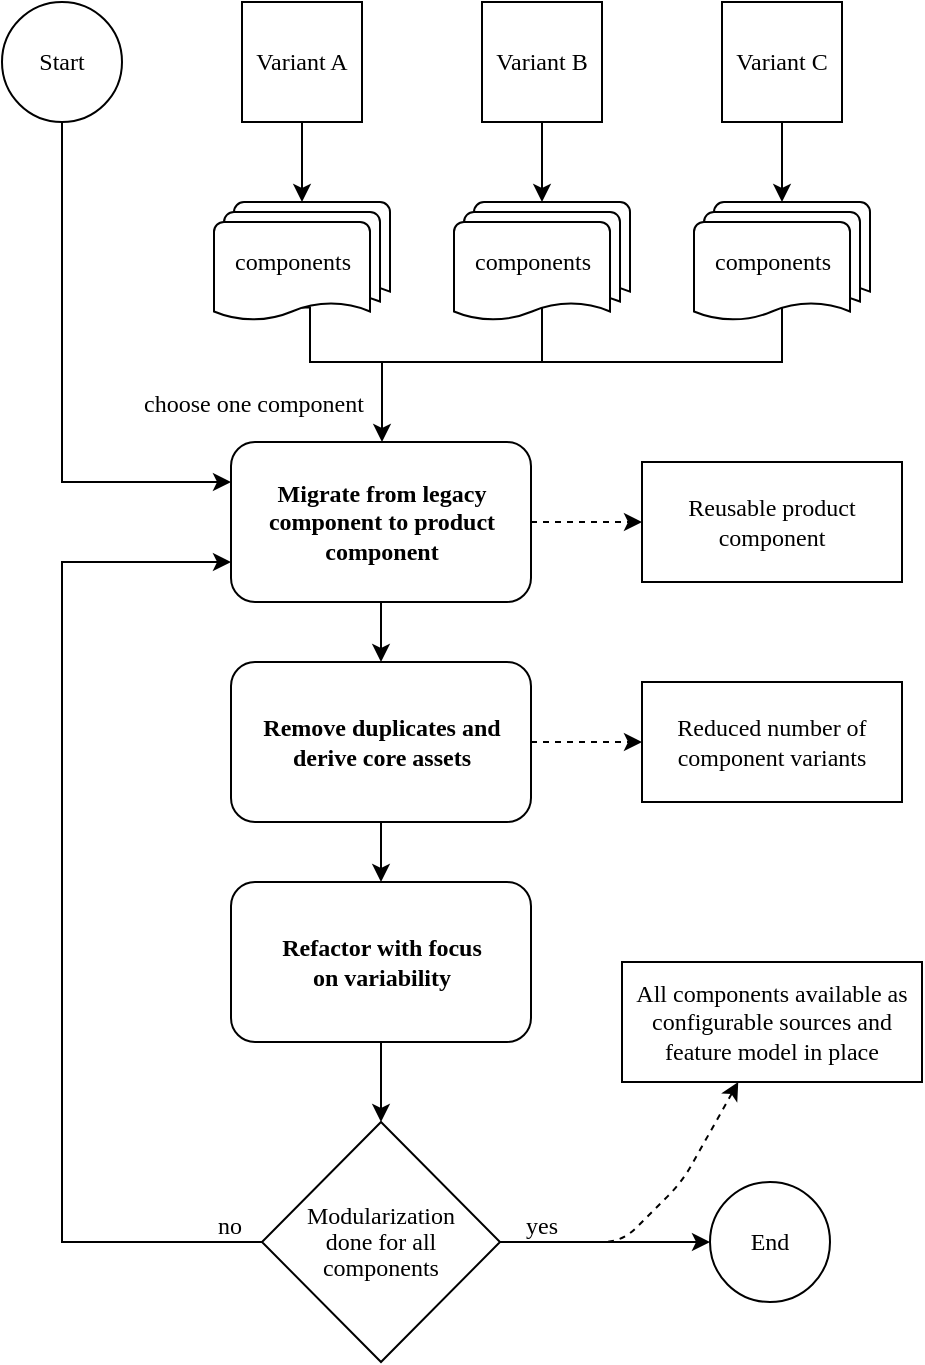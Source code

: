 <mxfile version="19.0.3" type="device"><diagram id="C5RBs43oDa-KdzZeNtuy" name="Page-1"><mxGraphModel dx="1185" dy="821" grid="1" gridSize="10" guides="1" tooltips="1" connect="1" arrows="1" fold="1" page="1" pageScale="1" pageWidth="827" pageHeight="1169" math="0" shadow="0"><root><mxCell id="WIyWlLk6GJQsqaUBKTNV-0"/><mxCell id="WIyWlLk6GJQsqaUBKTNV-1" parent="WIyWlLk6GJQsqaUBKTNV-0"/><mxCell id="VoxJd4uK-XdwhxgM__9r-19" style="edgeStyle=orthogonalEdgeStyle;rounded=0;orthogonalLoop=1;jettySize=auto;html=1;exitX=0.5;exitY=1;exitDx=0;exitDy=0;entryX=0.5;entryY=0;entryDx=0;entryDy=0;entryPerimeter=0;fontFamily=Linux Libertine;" parent="WIyWlLk6GJQsqaUBKTNV-1" source="VoxJd4uK-XdwhxgM__9r-0" target="VoxJd4uK-XdwhxgM__9r-15" edge="1"><mxGeometry relative="1" as="geometry"/></mxCell><mxCell id="VoxJd4uK-XdwhxgM__9r-0" value="Variant A" style="whiteSpace=wrap;html=1;aspect=fixed;fontFamily=Linux Libertine;" parent="WIyWlLk6GJQsqaUBKTNV-1" vertex="1"><mxGeometry x="250" y="90" width="60" height="60" as="geometry"/></mxCell><mxCell id="VoxJd4uK-XdwhxgM__9r-20" style="edgeStyle=orthogonalEdgeStyle;rounded=0;orthogonalLoop=1;jettySize=auto;html=1;exitX=0.5;exitY=1;exitDx=0;exitDy=0;entryX=0.5;entryY=0;entryDx=0;entryDy=0;entryPerimeter=0;fontFamily=Linux Libertine;" parent="WIyWlLk6GJQsqaUBKTNV-1" source="VoxJd4uK-XdwhxgM__9r-1" target="VoxJd4uK-XdwhxgM__9r-17" edge="1"><mxGeometry relative="1" as="geometry"/></mxCell><mxCell id="VoxJd4uK-XdwhxgM__9r-1" value="Variant B" style="whiteSpace=wrap;html=1;aspect=fixed;fontFamily=Linux Libertine;" parent="WIyWlLk6GJQsqaUBKTNV-1" vertex="1"><mxGeometry x="370" y="90" width="60" height="60" as="geometry"/></mxCell><mxCell id="VoxJd4uK-XdwhxgM__9r-21" style="edgeStyle=orthogonalEdgeStyle;rounded=0;orthogonalLoop=1;jettySize=auto;html=1;exitX=0.5;exitY=1;exitDx=0;exitDy=0;entryX=0.5;entryY=0;entryDx=0;entryDy=0;entryPerimeter=0;fontFamily=Linux Libertine;" parent="WIyWlLk6GJQsqaUBKTNV-1" source="VoxJd4uK-XdwhxgM__9r-2" target="VoxJd4uK-XdwhxgM__9r-18" edge="1"><mxGeometry relative="1" as="geometry"/></mxCell><mxCell id="VoxJd4uK-XdwhxgM__9r-2" value="Variant C" style="whiteSpace=wrap;html=1;aspect=fixed;fontFamily=Linux Libertine;" parent="WIyWlLk6GJQsqaUBKTNV-1" vertex="1"><mxGeometry x="490" y="90" width="60" height="60" as="geometry"/></mxCell><mxCell id="VoxJd4uK-XdwhxgM__9r-63" style="edgeStyle=orthogonalEdgeStyle;rounded=0;orthogonalLoop=1;jettySize=auto;html=1;exitX=0.5;exitY=0.88;exitDx=0;exitDy=0;exitPerimeter=0;entryX=0.5;entryY=0;entryDx=0;entryDy=0;fontFamily=Linux Libertine;fontSize=12;fontColor=default;" parent="WIyWlLk6GJQsqaUBKTNV-1" source="VoxJd4uK-XdwhxgM__9r-15" target="VoxJd4uK-XdwhxgM__9r-22" edge="1"><mxGeometry relative="1" as="geometry"><Array as="points"><mxPoint x="284" y="243"/><mxPoint x="284" y="270"/><mxPoint x="320" y="270"/><mxPoint x="320" y="310"/></Array></mxGeometry></mxCell><mxCell id="VoxJd4uK-XdwhxgM__9r-15" value="components&amp;nbsp; &amp;nbsp;" style="strokeWidth=1;html=1;shape=mxgraph.flowchart.multi-document;whiteSpace=wrap;fontFamily=Linux Libertine;" parent="WIyWlLk6GJQsqaUBKTNV-1" vertex="1"><mxGeometry x="236" y="190" width="88" height="60" as="geometry"/></mxCell><mxCell id="VoxJd4uK-XdwhxgM__9r-17" value="components&amp;nbsp; &amp;nbsp;" style="strokeWidth=1;html=1;shape=mxgraph.flowchart.multi-document;whiteSpace=wrap;fontFamily=Linux Libertine;" parent="WIyWlLk6GJQsqaUBKTNV-1" vertex="1"><mxGeometry x="356" y="190" width="88" height="60" as="geometry"/></mxCell><mxCell id="VoxJd4uK-XdwhxgM__9r-18" value="components&amp;nbsp; &amp;nbsp;" style="strokeWidth=1;html=1;shape=mxgraph.flowchart.multi-document;whiteSpace=wrap;fontFamily=Linux Libertine;" parent="WIyWlLk6GJQsqaUBKTNV-1" vertex="1"><mxGeometry x="476" y="190" width="88" height="60" as="geometry"/></mxCell><mxCell id="VoxJd4uK-XdwhxgM__9r-86" style="edgeStyle=orthogonalEdgeStyle;rounded=0;orthogonalLoop=1;jettySize=auto;html=1;exitX=0.5;exitY=1;exitDx=0;exitDy=0;fontFamily=Linux Libertine;fontSize=12;fontColor=default;entryX=0.5;entryY=0;entryDx=0;entryDy=0;" parent="WIyWlLk6GJQsqaUBKTNV-1" source="VoxJd4uK-XdwhxgM__9r-22" target="VoxJd4uK-XdwhxgM__9r-81" edge="1"><mxGeometry relative="1" as="geometry"><mxPoint x="324" y="450" as="targetPoint"/></mxGeometry></mxCell><mxCell id="0" style="edgeStyle=none;html=1;exitX=1;exitY=0.5;exitDx=0;exitDy=0;entryX=0;entryY=0.5;entryDx=0;entryDy=0;dashed=1;strokeColor=#000000;fontFamily=Linux Libertine;" parent="WIyWlLk6GJQsqaUBKTNV-1" source="VoxJd4uK-XdwhxgM__9r-22" target="VoxJd4uK-XdwhxgM__9r-74" edge="1"><mxGeometry relative="1" as="geometry"/></mxCell><mxCell id="VoxJd4uK-XdwhxgM__9r-22" value="&lt;b&gt;Migrate from legacy component to product component&lt;/b&gt;" style="rounded=1;whiteSpace=wrap;html=1;fontFamily=Linux Libertine;" parent="WIyWlLk6GJQsqaUBKTNV-1" vertex="1"><mxGeometry x="244.5" y="310" width="150" height="80" as="geometry"/></mxCell><mxCell id="VoxJd4uK-XdwhxgM__9r-32" style="edgeStyle=orthogonalEdgeStyle;rounded=0;orthogonalLoop=1;jettySize=auto;html=1;exitX=0.5;exitY=1;exitDx=0;exitDy=0;entryX=0;entryY=0.25;entryDx=0;entryDy=0;fontFamily=Linux Libertine;" parent="WIyWlLk6GJQsqaUBKTNV-1" source="VoxJd4uK-XdwhxgM__9r-28" target="VoxJd4uK-XdwhxgM__9r-22" edge="1"><mxGeometry relative="1" as="geometry"/></mxCell><mxCell id="VoxJd4uK-XdwhxgM__9r-28" value="Start" style="ellipse;whiteSpace=wrap;html=1;aspect=fixed;rounded=1;fontFamily=Linux Libertine;" parent="WIyWlLk6GJQsqaUBKTNV-1" vertex="1"><mxGeometry x="130" y="90" width="60" height="60" as="geometry"/></mxCell><mxCell id="VoxJd4uK-XdwhxgM__9r-89" style="edgeStyle=orthogonalEdgeStyle;rounded=0;orthogonalLoop=1;jettySize=auto;html=1;exitX=0.5;exitY=1;exitDx=0;exitDy=0;entryX=0.5;entryY=0;entryDx=0;entryDy=0;entryPerimeter=0;fontFamily=Linux Libertine;fontSize=12;fontColor=default;" parent="WIyWlLk6GJQsqaUBKTNV-1" source="VoxJd4uK-XdwhxgM__9r-41" target="VoxJd4uK-XdwhxgM__9r-43" edge="1"><mxGeometry relative="1" as="geometry"/></mxCell><mxCell id="VoxJd4uK-XdwhxgM__9r-41" value="&lt;div style=&quot;background-color: rgb(255, 255, 255); line-height: 1.2;&quot;&gt;&lt;b&gt;Refactor with focus&lt;/b&gt;&lt;/div&gt;&lt;div style=&quot;background-color: rgb(255, 255, 255); line-height: 1.2;&quot;&gt;&lt;b&gt;on variability&lt;/b&gt;&lt;br&gt;&lt;/div&gt;" style="rounded=1;whiteSpace=wrap;html=1;fontSize=12;fontFamily=Linux Libertine;" parent="WIyWlLk6GJQsqaUBKTNV-1" vertex="1"><mxGeometry x="244.5" y="530" width="150" height="80" as="geometry"/></mxCell><mxCell id="1" style="edgeStyle=none;html=1;exitX=1;exitY=0.5;exitDx=0;exitDy=0;exitPerimeter=0;strokeColor=#000000;entryX=0;entryY=0.5;entryDx=0;entryDy=0;fontFamily=Linux Libertine;" parent="WIyWlLk6GJQsqaUBKTNV-1" source="VoxJd4uK-XdwhxgM__9r-43" target="VoxJd4uK-XdwhxgM__9r-45" edge="1"><mxGeometry relative="1" as="geometry"><mxPoint x="470" y="720" as="targetPoint"/></mxGeometry></mxCell><mxCell id="2" style="edgeStyle=none;html=1;exitX=1;exitY=0.5;exitDx=0;exitDy=0;exitPerimeter=0;dashed=1;strokeColor=#000000;fontFamily=Linux Libertine;" parent="WIyWlLk6GJQsqaUBKTNV-1" source="VoxJd4uK-XdwhxgM__9r-43" target="VoxJd4uK-XdwhxgM__9r-90" edge="1"><mxGeometry relative="1" as="geometry"><Array as="points"><mxPoint x="440" y="710"/><mxPoint x="470" y="680"/></Array></mxGeometry></mxCell><mxCell id="VoxJd4uK-XdwhxgM__9r-43" value="&lt;p style=&quot;line-height: 1.1;&quot;&gt;Modularization&lt;br&gt;done for all&lt;br&gt;components&lt;/p&gt;" style="strokeWidth=1;html=1;shape=mxgraph.flowchart.decision;whiteSpace=wrap;rounded=1;labelBackgroundColor=none;fontFamily=Linux Libertine;fontSize=12;fontColor=default;" parent="WIyWlLk6GJQsqaUBKTNV-1" vertex="1"><mxGeometry x="260" y="650" width="119" height="120" as="geometry"/></mxCell><mxCell id="VoxJd4uK-XdwhxgM__9r-45" value="End" style="ellipse;whiteSpace=wrap;html=1;aspect=fixed;rounded=1;fontFamily=Linux Libertine;" parent="WIyWlLk6GJQsqaUBKTNV-1" vertex="1"><mxGeometry x="484" y="680" width="60" height="60" as="geometry"/></mxCell><mxCell id="VoxJd4uK-XdwhxgM__9r-53" value="" style="endArrow=classic;html=1;rounded=0;fontFamily=Linux Libertine;fontSize=12;fontColor=default;exitX=0;exitY=0.5;exitDx=0;exitDy=0;exitPerimeter=0;entryX=0;entryY=0.75;entryDx=0;entryDy=0;" parent="WIyWlLk6GJQsqaUBKTNV-1" source="VoxJd4uK-XdwhxgM__9r-43" target="VoxJd4uK-XdwhxgM__9r-22" edge="1"><mxGeometry relative="1" as="geometry"><mxPoint x="120" y="585" as="sourcePoint"/><mxPoint x="190" y="400" as="targetPoint"/><Array as="points"><mxPoint x="160" y="710"/><mxPoint x="160" y="370"/></Array></mxGeometry></mxCell><mxCell id="VoxJd4uK-XdwhxgM__9r-55" value="no" style="edgeLabel;resizable=0;html=1;align=left;verticalAlign=bottom;rounded=1;labelBackgroundColor=none;fontFamily=Linux Libertine;fontSize=12;fontColor=default;" parent="VoxJd4uK-XdwhxgM__9r-53" connectable="0" vertex="1"><mxGeometry x="-1" relative="1" as="geometry"><mxPoint x="-24" as="offset"/></mxGeometry></mxCell><mxCell id="VoxJd4uK-XdwhxgM__9r-74" value="&lt;span style=&quot;&quot;&gt;Reusable product component&lt;/span&gt;" style="rounded=0;whiteSpace=wrap;html=1;labelBackgroundColor=none;fontFamily=Linux Libertine;fontSize=12;fontColor=default;" parent="WIyWlLk6GJQsqaUBKTNV-1" vertex="1"><mxGeometry x="450" y="320" width="130" height="60" as="geometry"/></mxCell><mxCell id="VoxJd4uK-XdwhxgM__9r-85" style="edgeStyle=orthogonalEdgeStyle;rounded=0;orthogonalLoop=1;jettySize=auto;html=1;exitX=1;exitY=0.5;exitDx=0;exitDy=0;entryX=0;entryY=0.5;entryDx=0;entryDy=0;fontFamily=Linux Libertine;fontSize=12;fontColor=default;dashed=1;strokeColor=#000000;" parent="WIyWlLk6GJQsqaUBKTNV-1" source="VoxJd4uK-XdwhxgM__9r-81" target="VoxJd4uK-XdwhxgM__9r-84" edge="1"><mxGeometry relative="1" as="geometry"/></mxCell><mxCell id="VoxJd4uK-XdwhxgM__9r-81" value="&lt;div style=&quot;background-color: rgb(255, 255, 255); line-height: 1.2;&quot;&gt;&lt;b&gt;Remove duplicates and&lt;/b&gt;&lt;/div&gt;&lt;div style=&quot;background-color: rgb(255, 255, 255); line-height: 1.2;&quot;&gt;&lt;b&gt;derive core assets&lt;/b&gt;&lt;br&gt;&lt;/div&gt;" style="rounded=1;whiteSpace=wrap;html=1;fontSize=12;fontFamily=Linux Libertine;" parent="WIyWlLk6GJQsqaUBKTNV-1" vertex="1"><mxGeometry x="244.5" y="420" width="150" height="80" as="geometry"/></mxCell><mxCell id="VoxJd4uK-XdwhxgM__9r-88" style="edgeStyle=orthogonalEdgeStyle;rounded=0;orthogonalLoop=1;jettySize=auto;html=1;exitX=0.5;exitY=1;exitDx=0;exitDy=0;entryX=0.5;entryY=0;entryDx=0;entryDy=0;fontFamily=Linux Libertine;fontSize=12;fontColor=default;" parent="WIyWlLk6GJQsqaUBKTNV-1" source="VoxJd4uK-XdwhxgM__9r-81" target="VoxJd4uK-XdwhxgM__9r-41" edge="1"><mxGeometry relative="1" as="geometry"/></mxCell><mxCell id="VoxJd4uK-XdwhxgM__9r-84" value="Reduced number of component variants" style="rounded=0;whiteSpace=wrap;html=1;labelBackgroundColor=none;fontFamily=Linux Libertine;fontSize=12;fontColor=default;" parent="WIyWlLk6GJQsqaUBKTNV-1" vertex="1"><mxGeometry x="450" y="430" width="130" height="60" as="geometry"/></mxCell><mxCell id="VoxJd4uK-XdwhxgM__9r-90" value="All components available as configurable sources and feature model in place" style="rounded=0;whiteSpace=wrap;html=1;labelBackgroundColor=none;fontFamily=Linux Libertine;fontSize=12;fontColor=default;" parent="WIyWlLk6GJQsqaUBKTNV-1" vertex="1"><mxGeometry x="440" y="570" width="150" height="60" as="geometry"/></mxCell><mxCell id="smCR3JEWWrbjQAXGCkeN-2" value="yes" style="edgeLabel;resizable=0;html=1;align=left;verticalAlign=bottom;rounded=1;labelBackgroundColor=none;fontFamily=Linux Libertine;fontSize=12;fontColor=default;" parent="WIyWlLk6GJQsqaUBKTNV-1" connectable="0" vertex="1"><mxGeometry x="390" y="710" as="geometry"/></mxCell><mxCell id="Scw-080gkMl6WdFjHJOJ-2" value="choose one component" style="edgeLabel;resizable=0;html=1;align=left;verticalAlign=bottom;rounded=1;labelBackgroundColor=none;fontFamily=Linux Libertine;fontSize=12;fontColor=default;" connectable="0" vertex="1" parent="WIyWlLk6GJQsqaUBKTNV-1"><mxGeometry x="199" y="299" as="geometry"/></mxCell><mxCell id="Scw-080gkMl6WdFjHJOJ-3" value="" style="endArrow=none;html=1;rounded=0;entryX=0.5;entryY=0.88;entryDx=0;entryDy=0;entryPerimeter=0;" edge="1" parent="WIyWlLk6GJQsqaUBKTNV-1" target="VoxJd4uK-XdwhxgM__9r-17"><mxGeometry width="50" height="50" relative="1" as="geometry"><mxPoint x="320" y="270" as="sourcePoint"/><mxPoint x="420" y="320" as="targetPoint"/><Array as="points"><mxPoint x="400" y="270"/></Array></mxGeometry></mxCell><mxCell id="Scw-080gkMl6WdFjHJOJ-6" value="" style="endArrow=none;html=1;rounded=0;entryX=0.5;entryY=0.88;entryDx=0;entryDy=0;entryPerimeter=0;" edge="1" parent="WIyWlLk6GJQsqaUBKTNV-1" target="VoxJd4uK-XdwhxgM__9r-18"><mxGeometry width="50" height="50" relative="1" as="geometry"><mxPoint x="400" y="270" as="sourcePoint"/><mxPoint x="420" y="240" as="targetPoint"/><Array as="points"><mxPoint x="520" y="270"/></Array></mxGeometry></mxCell></root></mxGraphModel></diagram></mxfile>